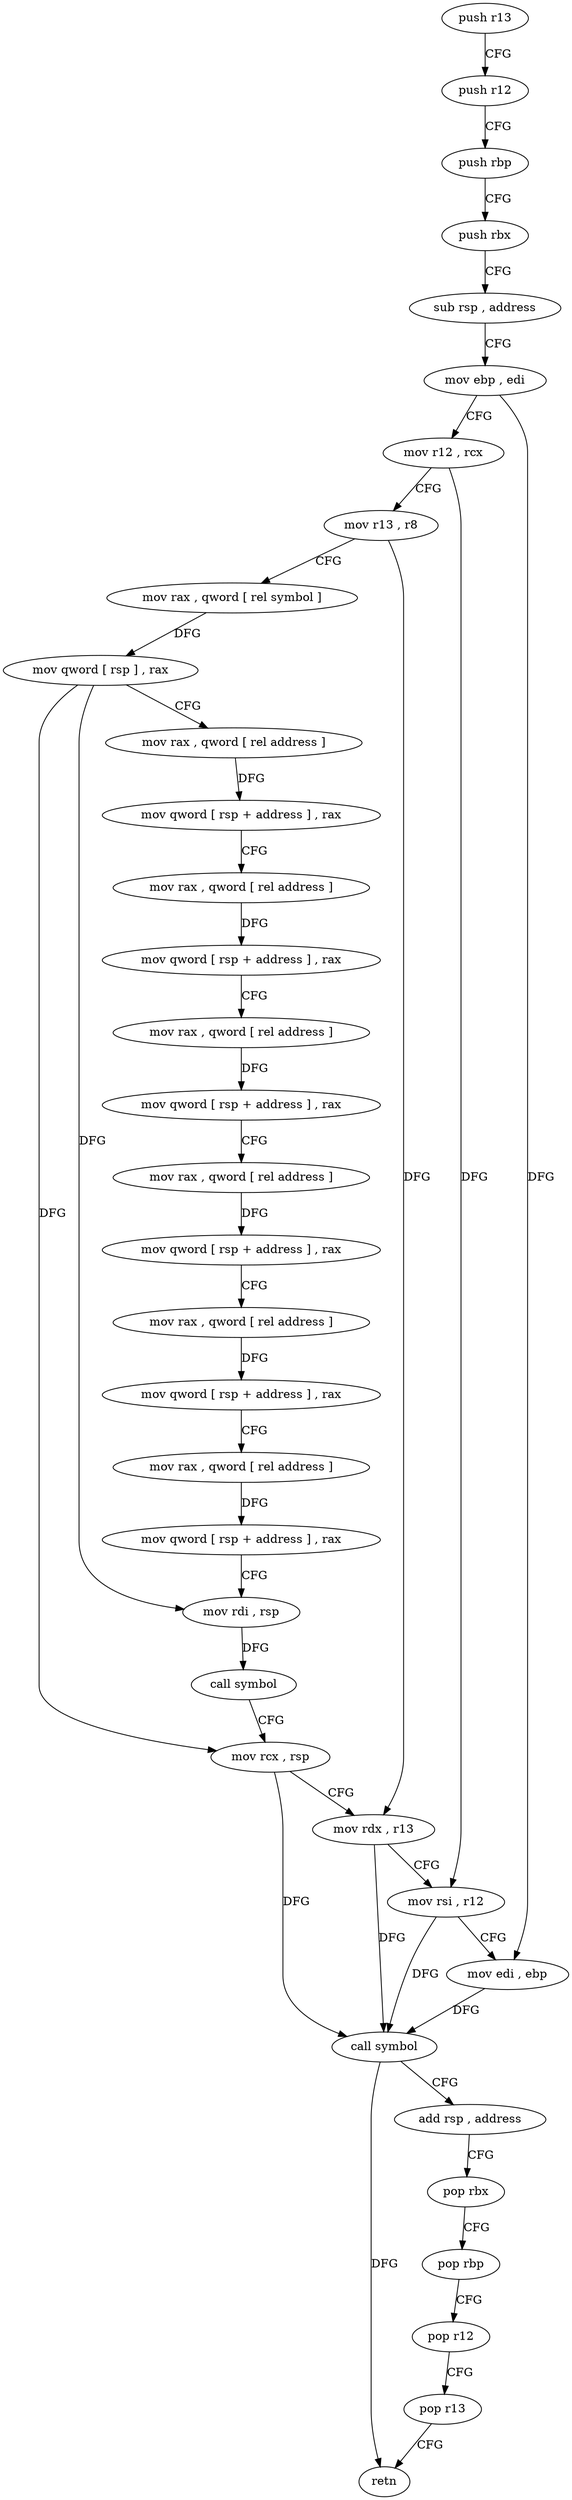 digraph "func" {
"4229035" [label = "push r13" ]
"4229037" [label = "push r12" ]
"4229039" [label = "push rbp" ]
"4229040" [label = "push rbx" ]
"4229041" [label = "sub rsp , address" ]
"4229045" [label = "mov ebp , edi" ]
"4229047" [label = "mov r12 , rcx" ]
"4229050" [label = "mov r13 , r8" ]
"4229053" [label = "mov rax , qword [ rel symbol ]" ]
"4229060" [label = "mov qword [ rsp ] , rax" ]
"4229064" [label = "mov rax , qword [ rel address ]" ]
"4229071" [label = "mov qword [ rsp + address ] , rax" ]
"4229076" [label = "mov rax , qword [ rel address ]" ]
"4229083" [label = "mov qword [ rsp + address ] , rax" ]
"4229088" [label = "mov rax , qword [ rel address ]" ]
"4229095" [label = "mov qword [ rsp + address ] , rax" ]
"4229100" [label = "mov rax , qword [ rel address ]" ]
"4229107" [label = "mov qword [ rsp + address ] , rax" ]
"4229112" [label = "mov rax , qword [ rel address ]" ]
"4229119" [label = "mov qword [ rsp + address ] , rax" ]
"4229124" [label = "mov rax , qword [ rel address ]" ]
"4229131" [label = "mov qword [ rsp + address ] , rax" ]
"4229136" [label = "mov rdi , rsp" ]
"4229139" [label = "call symbol" ]
"4229144" [label = "mov rcx , rsp" ]
"4229147" [label = "mov rdx , r13" ]
"4229150" [label = "mov rsi , r12" ]
"4229153" [label = "mov edi , ebp" ]
"4229155" [label = "call symbol" ]
"4229160" [label = "add rsp , address" ]
"4229164" [label = "pop rbx" ]
"4229165" [label = "pop rbp" ]
"4229166" [label = "pop r12" ]
"4229168" [label = "pop r13" ]
"4229170" [label = "retn" ]
"4229035" -> "4229037" [ label = "CFG" ]
"4229037" -> "4229039" [ label = "CFG" ]
"4229039" -> "4229040" [ label = "CFG" ]
"4229040" -> "4229041" [ label = "CFG" ]
"4229041" -> "4229045" [ label = "CFG" ]
"4229045" -> "4229047" [ label = "CFG" ]
"4229045" -> "4229153" [ label = "DFG" ]
"4229047" -> "4229050" [ label = "CFG" ]
"4229047" -> "4229150" [ label = "DFG" ]
"4229050" -> "4229053" [ label = "CFG" ]
"4229050" -> "4229147" [ label = "DFG" ]
"4229053" -> "4229060" [ label = "DFG" ]
"4229060" -> "4229064" [ label = "CFG" ]
"4229060" -> "4229136" [ label = "DFG" ]
"4229060" -> "4229144" [ label = "DFG" ]
"4229064" -> "4229071" [ label = "DFG" ]
"4229071" -> "4229076" [ label = "CFG" ]
"4229076" -> "4229083" [ label = "DFG" ]
"4229083" -> "4229088" [ label = "CFG" ]
"4229088" -> "4229095" [ label = "DFG" ]
"4229095" -> "4229100" [ label = "CFG" ]
"4229100" -> "4229107" [ label = "DFG" ]
"4229107" -> "4229112" [ label = "CFG" ]
"4229112" -> "4229119" [ label = "DFG" ]
"4229119" -> "4229124" [ label = "CFG" ]
"4229124" -> "4229131" [ label = "DFG" ]
"4229131" -> "4229136" [ label = "CFG" ]
"4229136" -> "4229139" [ label = "DFG" ]
"4229139" -> "4229144" [ label = "CFG" ]
"4229144" -> "4229147" [ label = "CFG" ]
"4229144" -> "4229155" [ label = "DFG" ]
"4229147" -> "4229150" [ label = "CFG" ]
"4229147" -> "4229155" [ label = "DFG" ]
"4229150" -> "4229153" [ label = "CFG" ]
"4229150" -> "4229155" [ label = "DFG" ]
"4229153" -> "4229155" [ label = "DFG" ]
"4229155" -> "4229160" [ label = "CFG" ]
"4229155" -> "4229170" [ label = "DFG" ]
"4229160" -> "4229164" [ label = "CFG" ]
"4229164" -> "4229165" [ label = "CFG" ]
"4229165" -> "4229166" [ label = "CFG" ]
"4229166" -> "4229168" [ label = "CFG" ]
"4229168" -> "4229170" [ label = "CFG" ]
}
